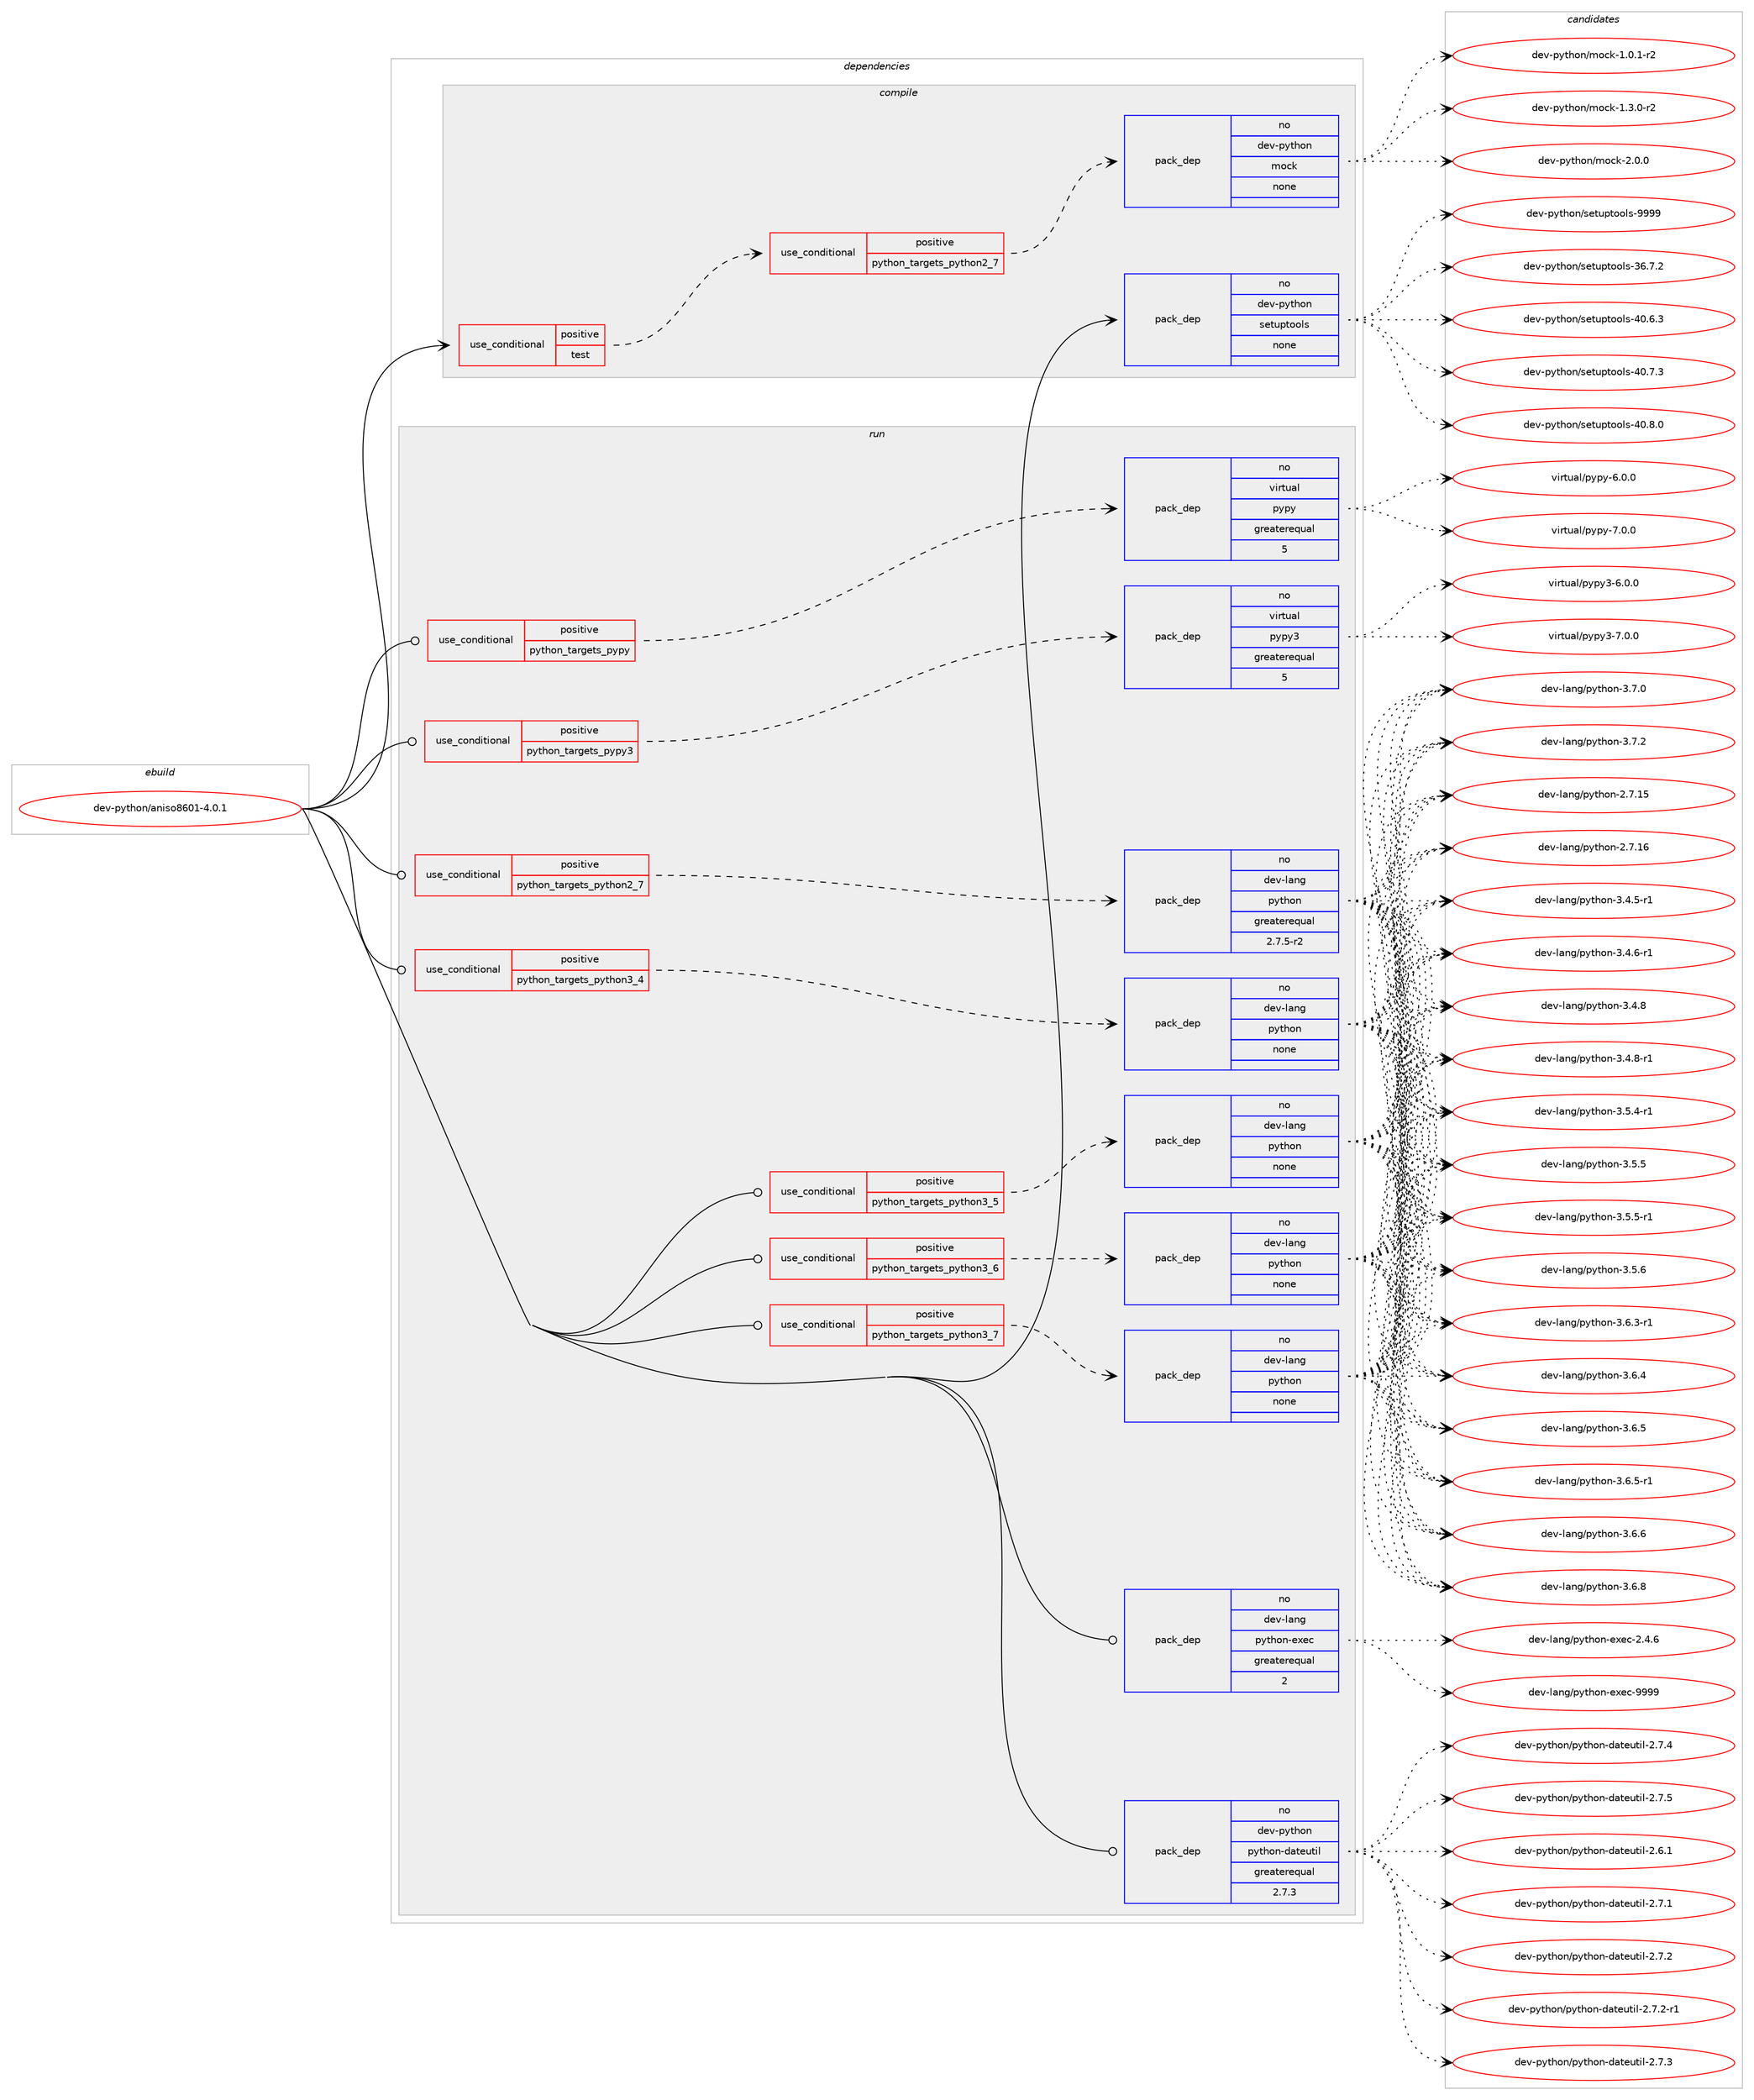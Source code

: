 digraph prolog {

# *************
# Graph options
# *************

newrank=true;
concentrate=true;
compound=true;
graph [rankdir=LR,fontname=Helvetica,fontsize=10,ranksep=1.5];#, ranksep=2.5, nodesep=0.2];
edge  [arrowhead=vee];
node  [fontname=Helvetica,fontsize=10];

# **********
# The ebuild
# **********

subgraph cluster_leftcol {
color=gray;
rank=same;
label=<<i>ebuild</i>>;
id [label="dev-python/aniso8601-4.0.1", color=red, width=4, href="../dev-python/aniso8601-4.0.1.svg"];
}

# ****************
# The dependencies
# ****************

subgraph cluster_midcol {
color=gray;
label=<<i>dependencies</i>>;
subgraph cluster_compile {
fillcolor="#eeeeee";
style=filled;
label=<<i>compile</i>>;
subgraph cond370754 {
dependency1398226 [label=<<TABLE BORDER="0" CELLBORDER="1" CELLSPACING="0" CELLPADDING="4"><TR><TD ROWSPAN="3" CELLPADDING="10">use_conditional</TD></TR><TR><TD>positive</TD></TR><TR><TD>test</TD></TR></TABLE>>, shape=none, color=red];
subgraph cond370755 {
dependency1398227 [label=<<TABLE BORDER="0" CELLBORDER="1" CELLSPACING="0" CELLPADDING="4"><TR><TD ROWSPAN="3" CELLPADDING="10">use_conditional</TD></TR><TR><TD>positive</TD></TR><TR><TD>python_targets_python2_7</TD></TR></TABLE>>, shape=none, color=red];
subgraph pack1004247 {
dependency1398228 [label=<<TABLE BORDER="0" CELLBORDER="1" CELLSPACING="0" CELLPADDING="4" WIDTH="220"><TR><TD ROWSPAN="6" CELLPADDING="30">pack_dep</TD></TR><TR><TD WIDTH="110">no</TD></TR><TR><TD>dev-python</TD></TR><TR><TD>mock</TD></TR><TR><TD>none</TD></TR><TR><TD></TD></TR></TABLE>>, shape=none, color=blue];
}
dependency1398227:e -> dependency1398228:w [weight=20,style="dashed",arrowhead="vee"];
}
dependency1398226:e -> dependency1398227:w [weight=20,style="dashed",arrowhead="vee"];
}
id:e -> dependency1398226:w [weight=20,style="solid",arrowhead="vee"];
subgraph pack1004248 {
dependency1398229 [label=<<TABLE BORDER="0" CELLBORDER="1" CELLSPACING="0" CELLPADDING="4" WIDTH="220"><TR><TD ROWSPAN="6" CELLPADDING="30">pack_dep</TD></TR><TR><TD WIDTH="110">no</TD></TR><TR><TD>dev-python</TD></TR><TR><TD>setuptools</TD></TR><TR><TD>none</TD></TR><TR><TD></TD></TR></TABLE>>, shape=none, color=blue];
}
id:e -> dependency1398229:w [weight=20,style="solid",arrowhead="vee"];
}
subgraph cluster_compileandrun {
fillcolor="#eeeeee";
style=filled;
label=<<i>compile and run</i>>;
}
subgraph cluster_run {
fillcolor="#eeeeee";
style=filled;
label=<<i>run</i>>;
subgraph cond370756 {
dependency1398230 [label=<<TABLE BORDER="0" CELLBORDER="1" CELLSPACING="0" CELLPADDING="4"><TR><TD ROWSPAN="3" CELLPADDING="10">use_conditional</TD></TR><TR><TD>positive</TD></TR><TR><TD>python_targets_pypy</TD></TR></TABLE>>, shape=none, color=red];
subgraph pack1004249 {
dependency1398231 [label=<<TABLE BORDER="0" CELLBORDER="1" CELLSPACING="0" CELLPADDING="4" WIDTH="220"><TR><TD ROWSPAN="6" CELLPADDING="30">pack_dep</TD></TR><TR><TD WIDTH="110">no</TD></TR><TR><TD>virtual</TD></TR><TR><TD>pypy</TD></TR><TR><TD>greaterequal</TD></TR><TR><TD>5</TD></TR></TABLE>>, shape=none, color=blue];
}
dependency1398230:e -> dependency1398231:w [weight=20,style="dashed",arrowhead="vee"];
}
id:e -> dependency1398230:w [weight=20,style="solid",arrowhead="odot"];
subgraph cond370757 {
dependency1398232 [label=<<TABLE BORDER="0" CELLBORDER="1" CELLSPACING="0" CELLPADDING="4"><TR><TD ROWSPAN="3" CELLPADDING="10">use_conditional</TD></TR><TR><TD>positive</TD></TR><TR><TD>python_targets_pypy3</TD></TR></TABLE>>, shape=none, color=red];
subgraph pack1004250 {
dependency1398233 [label=<<TABLE BORDER="0" CELLBORDER="1" CELLSPACING="0" CELLPADDING="4" WIDTH="220"><TR><TD ROWSPAN="6" CELLPADDING="30">pack_dep</TD></TR><TR><TD WIDTH="110">no</TD></TR><TR><TD>virtual</TD></TR><TR><TD>pypy3</TD></TR><TR><TD>greaterequal</TD></TR><TR><TD>5</TD></TR></TABLE>>, shape=none, color=blue];
}
dependency1398232:e -> dependency1398233:w [weight=20,style="dashed",arrowhead="vee"];
}
id:e -> dependency1398232:w [weight=20,style="solid",arrowhead="odot"];
subgraph cond370758 {
dependency1398234 [label=<<TABLE BORDER="0" CELLBORDER="1" CELLSPACING="0" CELLPADDING="4"><TR><TD ROWSPAN="3" CELLPADDING="10">use_conditional</TD></TR><TR><TD>positive</TD></TR><TR><TD>python_targets_python2_7</TD></TR></TABLE>>, shape=none, color=red];
subgraph pack1004251 {
dependency1398235 [label=<<TABLE BORDER="0" CELLBORDER="1" CELLSPACING="0" CELLPADDING="4" WIDTH="220"><TR><TD ROWSPAN="6" CELLPADDING="30">pack_dep</TD></TR><TR><TD WIDTH="110">no</TD></TR><TR><TD>dev-lang</TD></TR><TR><TD>python</TD></TR><TR><TD>greaterequal</TD></TR><TR><TD>2.7.5-r2</TD></TR></TABLE>>, shape=none, color=blue];
}
dependency1398234:e -> dependency1398235:w [weight=20,style="dashed",arrowhead="vee"];
}
id:e -> dependency1398234:w [weight=20,style="solid",arrowhead="odot"];
subgraph cond370759 {
dependency1398236 [label=<<TABLE BORDER="0" CELLBORDER="1" CELLSPACING="0" CELLPADDING="4"><TR><TD ROWSPAN="3" CELLPADDING="10">use_conditional</TD></TR><TR><TD>positive</TD></TR><TR><TD>python_targets_python3_4</TD></TR></TABLE>>, shape=none, color=red];
subgraph pack1004252 {
dependency1398237 [label=<<TABLE BORDER="0" CELLBORDER="1" CELLSPACING="0" CELLPADDING="4" WIDTH="220"><TR><TD ROWSPAN="6" CELLPADDING="30">pack_dep</TD></TR><TR><TD WIDTH="110">no</TD></TR><TR><TD>dev-lang</TD></TR><TR><TD>python</TD></TR><TR><TD>none</TD></TR><TR><TD></TD></TR></TABLE>>, shape=none, color=blue];
}
dependency1398236:e -> dependency1398237:w [weight=20,style="dashed",arrowhead="vee"];
}
id:e -> dependency1398236:w [weight=20,style="solid",arrowhead="odot"];
subgraph cond370760 {
dependency1398238 [label=<<TABLE BORDER="0" CELLBORDER="1" CELLSPACING="0" CELLPADDING="4"><TR><TD ROWSPAN="3" CELLPADDING="10">use_conditional</TD></TR><TR><TD>positive</TD></TR><TR><TD>python_targets_python3_5</TD></TR></TABLE>>, shape=none, color=red];
subgraph pack1004253 {
dependency1398239 [label=<<TABLE BORDER="0" CELLBORDER="1" CELLSPACING="0" CELLPADDING="4" WIDTH="220"><TR><TD ROWSPAN="6" CELLPADDING="30">pack_dep</TD></TR><TR><TD WIDTH="110">no</TD></TR><TR><TD>dev-lang</TD></TR><TR><TD>python</TD></TR><TR><TD>none</TD></TR><TR><TD></TD></TR></TABLE>>, shape=none, color=blue];
}
dependency1398238:e -> dependency1398239:w [weight=20,style="dashed",arrowhead="vee"];
}
id:e -> dependency1398238:w [weight=20,style="solid",arrowhead="odot"];
subgraph cond370761 {
dependency1398240 [label=<<TABLE BORDER="0" CELLBORDER="1" CELLSPACING="0" CELLPADDING="4"><TR><TD ROWSPAN="3" CELLPADDING="10">use_conditional</TD></TR><TR><TD>positive</TD></TR><TR><TD>python_targets_python3_6</TD></TR></TABLE>>, shape=none, color=red];
subgraph pack1004254 {
dependency1398241 [label=<<TABLE BORDER="0" CELLBORDER="1" CELLSPACING="0" CELLPADDING="4" WIDTH="220"><TR><TD ROWSPAN="6" CELLPADDING="30">pack_dep</TD></TR><TR><TD WIDTH="110">no</TD></TR><TR><TD>dev-lang</TD></TR><TR><TD>python</TD></TR><TR><TD>none</TD></TR><TR><TD></TD></TR></TABLE>>, shape=none, color=blue];
}
dependency1398240:e -> dependency1398241:w [weight=20,style="dashed",arrowhead="vee"];
}
id:e -> dependency1398240:w [weight=20,style="solid",arrowhead="odot"];
subgraph cond370762 {
dependency1398242 [label=<<TABLE BORDER="0" CELLBORDER="1" CELLSPACING="0" CELLPADDING="4"><TR><TD ROWSPAN="3" CELLPADDING="10">use_conditional</TD></TR><TR><TD>positive</TD></TR><TR><TD>python_targets_python3_7</TD></TR></TABLE>>, shape=none, color=red];
subgraph pack1004255 {
dependency1398243 [label=<<TABLE BORDER="0" CELLBORDER="1" CELLSPACING="0" CELLPADDING="4" WIDTH="220"><TR><TD ROWSPAN="6" CELLPADDING="30">pack_dep</TD></TR><TR><TD WIDTH="110">no</TD></TR><TR><TD>dev-lang</TD></TR><TR><TD>python</TD></TR><TR><TD>none</TD></TR><TR><TD></TD></TR></TABLE>>, shape=none, color=blue];
}
dependency1398242:e -> dependency1398243:w [weight=20,style="dashed",arrowhead="vee"];
}
id:e -> dependency1398242:w [weight=20,style="solid",arrowhead="odot"];
subgraph pack1004256 {
dependency1398244 [label=<<TABLE BORDER="0" CELLBORDER="1" CELLSPACING="0" CELLPADDING="4" WIDTH="220"><TR><TD ROWSPAN="6" CELLPADDING="30">pack_dep</TD></TR><TR><TD WIDTH="110">no</TD></TR><TR><TD>dev-lang</TD></TR><TR><TD>python-exec</TD></TR><TR><TD>greaterequal</TD></TR><TR><TD>2</TD></TR></TABLE>>, shape=none, color=blue];
}
id:e -> dependency1398244:w [weight=20,style="solid",arrowhead="odot"];
subgraph pack1004257 {
dependency1398245 [label=<<TABLE BORDER="0" CELLBORDER="1" CELLSPACING="0" CELLPADDING="4" WIDTH="220"><TR><TD ROWSPAN="6" CELLPADDING="30">pack_dep</TD></TR><TR><TD WIDTH="110">no</TD></TR><TR><TD>dev-python</TD></TR><TR><TD>python-dateutil</TD></TR><TR><TD>greaterequal</TD></TR><TR><TD>2.7.3</TD></TR></TABLE>>, shape=none, color=blue];
}
id:e -> dependency1398245:w [weight=20,style="solid",arrowhead="odot"];
}
}

# **************
# The candidates
# **************

subgraph cluster_choices {
rank=same;
color=gray;
label=<<i>candidates</i>>;

subgraph choice1004247 {
color=black;
nodesep=1;
choice1001011184511212111610411111047109111991074549464846494511450 [label="dev-python/mock-1.0.1-r2", color=red, width=4,href="../dev-python/mock-1.0.1-r2.svg"];
choice1001011184511212111610411111047109111991074549465146484511450 [label="dev-python/mock-1.3.0-r2", color=red, width=4,href="../dev-python/mock-1.3.0-r2.svg"];
choice100101118451121211161041111104710911199107455046484648 [label="dev-python/mock-2.0.0", color=red, width=4,href="../dev-python/mock-2.0.0.svg"];
dependency1398228:e -> choice1001011184511212111610411111047109111991074549464846494511450:w [style=dotted,weight="100"];
dependency1398228:e -> choice1001011184511212111610411111047109111991074549465146484511450:w [style=dotted,weight="100"];
dependency1398228:e -> choice100101118451121211161041111104710911199107455046484648:w [style=dotted,weight="100"];
}
subgraph choice1004248 {
color=black;
nodesep=1;
choice100101118451121211161041111104711510111611711211611111110811545515446554650 [label="dev-python/setuptools-36.7.2", color=red, width=4,href="../dev-python/setuptools-36.7.2.svg"];
choice100101118451121211161041111104711510111611711211611111110811545524846544651 [label="dev-python/setuptools-40.6.3", color=red, width=4,href="../dev-python/setuptools-40.6.3.svg"];
choice100101118451121211161041111104711510111611711211611111110811545524846554651 [label="dev-python/setuptools-40.7.3", color=red, width=4,href="../dev-python/setuptools-40.7.3.svg"];
choice100101118451121211161041111104711510111611711211611111110811545524846564648 [label="dev-python/setuptools-40.8.0", color=red, width=4,href="../dev-python/setuptools-40.8.0.svg"];
choice10010111845112121116104111110471151011161171121161111111081154557575757 [label="dev-python/setuptools-9999", color=red, width=4,href="../dev-python/setuptools-9999.svg"];
dependency1398229:e -> choice100101118451121211161041111104711510111611711211611111110811545515446554650:w [style=dotted,weight="100"];
dependency1398229:e -> choice100101118451121211161041111104711510111611711211611111110811545524846544651:w [style=dotted,weight="100"];
dependency1398229:e -> choice100101118451121211161041111104711510111611711211611111110811545524846554651:w [style=dotted,weight="100"];
dependency1398229:e -> choice100101118451121211161041111104711510111611711211611111110811545524846564648:w [style=dotted,weight="100"];
dependency1398229:e -> choice10010111845112121116104111110471151011161171121161111111081154557575757:w [style=dotted,weight="100"];
}
subgraph choice1004249 {
color=black;
nodesep=1;
choice1181051141161179710847112121112121455446484648 [label="virtual/pypy-6.0.0", color=red, width=4,href="../virtual/pypy-6.0.0.svg"];
choice1181051141161179710847112121112121455546484648 [label="virtual/pypy-7.0.0", color=red, width=4,href="../virtual/pypy-7.0.0.svg"];
dependency1398231:e -> choice1181051141161179710847112121112121455446484648:w [style=dotted,weight="100"];
dependency1398231:e -> choice1181051141161179710847112121112121455546484648:w [style=dotted,weight="100"];
}
subgraph choice1004250 {
color=black;
nodesep=1;
choice118105114116117971084711212111212151455446484648 [label="virtual/pypy3-6.0.0", color=red, width=4,href="../virtual/pypy3-6.0.0.svg"];
choice118105114116117971084711212111212151455546484648 [label="virtual/pypy3-7.0.0", color=red, width=4,href="../virtual/pypy3-7.0.0.svg"];
dependency1398233:e -> choice118105114116117971084711212111212151455446484648:w [style=dotted,weight="100"];
dependency1398233:e -> choice118105114116117971084711212111212151455546484648:w [style=dotted,weight="100"];
}
subgraph choice1004251 {
color=black;
nodesep=1;
choice10010111845108971101034711212111610411111045504655464953 [label="dev-lang/python-2.7.15", color=red, width=4,href="../dev-lang/python-2.7.15.svg"];
choice10010111845108971101034711212111610411111045504655464954 [label="dev-lang/python-2.7.16", color=red, width=4,href="../dev-lang/python-2.7.16.svg"];
choice1001011184510897110103471121211161041111104551465246534511449 [label="dev-lang/python-3.4.5-r1", color=red, width=4,href="../dev-lang/python-3.4.5-r1.svg"];
choice1001011184510897110103471121211161041111104551465246544511449 [label="dev-lang/python-3.4.6-r1", color=red, width=4,href="../dev-lang/python-3.4.6-r1.svg"];
choice100101118451089711010347112121116104111110455146524656 [label="dev-lang/python-3.4.8", color=red, width=4,href="../dev-lang/python-3.4.8.svg"];
choice1001011184510897110103471121211161041111104551465246564511449 [label="dev-lang/python-3.4.8-r1", color=red, width=4,href="../dev-lang/python-3.4.8-r1.svg"];
choice1001011184510897110103471121211161041111104551465346524511449 [label="dev-lang/python-3.5.4-r1", color=red, width=4,href="../dev-lang/python-3.5.4-r1.svg"];
choice100101118451089711010347112121116104111110455146534653 [label="dev-lang/python-3.5.5", color=red, width=4,href="../dev-lang/python-3.5.5.svg"];
choice1001011184510897110103471121211161041111104551465346534511449 [label="dev-lang/python-3.5.5-r1", color=red, width=4,href="../dev-lang/python-3.5.5-r1.svg"];
choice100101118451089711010347112121116104111110455146534654 [label="dev-lang/python-3.5.6", color=red, width=4,href="../dev-lang/python-3.5.6.svg"];
choice1001011184510897110103471121211161041111104551465446514511449 [label="dev-lang/python-3.6.3-r1", color=red, width=4,href="../dev-lang/python-3.6.3-r1.svg"];
choice100101118451089711010347112121116104111110455146544652 [label="dev-lang/python-3.6.4", color=red, width=4,href="../dev-lang/python-3.6.4.svg"];
choice100101118451089711010347112121116104111110455146544653 [label="dev-lang/python-3.6.5", color=red, width=4,href="../dev-lang/python-3.6.5.svg"];
choice1001011184510897110103471121211161041111104551465446534511449 [label="dev-lang/python-3.6.5-r1", color=red, width=4,href="../dev-lang/python-3.6.5-r1.svg"];
choice100101118451089711010347112121116104111110455146544654 [label="dev-lang/python-3.6.6", color=red, width=4,href="../dev-lang/python-3.6.6.svg"];
choice100101118451089711010347112121116104111110455146544656 [label="dev-lang/python-3.6.8", color=red, width=4,href="../dev-lang/python-3.6.8.svg"];
choice100101118451089711010347112121116104111110455146554648 [label="dev-lang/python-3.7.0", color=red, width=4,href="../dev-lang/python-3.7.0.svg"];
choice100101118451089711010347112121116104111110455146554650 [label="dev-lang/python-3.7.2", color=red, width=4,href="../dev-lang/python-3.7.2.svg"];
dependency1398235:e -> choice10010111845108971101034711212111610411111045504655464953:w [style=dotted,weight="100"];
dependency1398235:e -> choice10010111845108971101034711212111610411111045504655464954:w [style=dotted,weight="100"];
dependency1398235:e -> choice1001011184510897110103471121211161041111104551465246534511449:w [style=dotted,weight="100"];
dependency1398235:e -> choice1001011184510897110103471121211161041111104551465246544511449:w [style=dotted,weight="100"];
dependency1398235:e -> choice100101118451089711010347112121116104111110455146524656:w [style=dotted,weight="100"];
dependency1398235:e -> choice1001011184510897110103471121211161041111104551465246564511449:w [style=dotted,weight="100"];
dependency1398235:e -> choice1001011184510897110103471121211161041111104551465346524511449:w [style=dotted,weight="100"];
dependency1398235:e -> choice100101118451089711010347112121116104111110455146534653:w [style=dotted,weight="100"];
dependency1398235:e -> choice1001011184510897110103471121211161041111104551465346534511449:w [style=dotted,weight="100"];
dependency1398235:e -> choice100101118451089711010347112121116104111110455146534654:w [style=dotted,weight="100"];
dependency1398235:e -> choice1001011184510897110103471121211161041111104551465446514511449:w [style=dotted,weight="100"];
dependency1398235:e -> choice100101118451089711010347112121116104111110455146544652:w [style=dotted,weight="100"];
dependency1398235:e -> choice100101118451089711010347112121116104111110455146544653:w [style=dotted,weight="100"];
dependency1398235:e -> choice1001011184510897110103471121211161041111104551465446534511449:w [style=dotted,weight="100"];
dependency1398235:e -> choice100101118451089711010347112121116104111110455146544654:w [style=dotted,weight="100"];
dependency1398235:e -> choice100101118451089711010347112121116104111110455146544656:w [style=dotted,weight="100"];
dependency1398235:e -> choice100101118451089711010347112121116104111110455146554648:w [style=dotted,weight="100"];
dependency1398235:e -> choice100101118451089711010347112121116104111110455146554650:w [style=dotted,weight="100"];
}
subgraph choice1004252 {
color=black;
nodesep=1;
choice10010111845108971101034711212111610411111045504655464953 [label="dev-lang/python-2.7.15", color=red, width=4,href="../dev-lang/python-2.7.15.svg"];
choice10010111845108971101034711212111610411111045504655464954 [label="dev-lang/python-2.7.16", color=red, width=4,href="../dev-lang/python-2.7.16.svg"];
choice1001011184510897110103471121211161041111104551465246534511449 [label="dev-lang/python-3.4.5-r1", color=red, width=4,href="../dev-lang/python-3.4.5-r1.svg"];
choice1001011184510897110103471121211161041111104551465246544511449 [label="dev-lang/python-3.4.6-r1", color=red, width=4,href="../dev-lang/python-3.4.6-r1.svg"];
choice100101118451089711010347112121116104111110455146524656 [label="dev-lang/python-3.4.8", color=red, width=4,href="../dev-lang/python-3.4.8.svg"];
choice1001011184510897110103471121211161041111104551465246564511449 [label="dev-lang/python-3.4.8-r1", color=red, width=4,href="../dev-lang/python-3.4.8-r1.svg"];
choice1001011184510897110103471121211161041111104551465346524511449 [label="dev-lang/python-3.5.4-r1", color=red, width=4,href="../dev-lang/python-3.5.4-r1.svg"];
choice100101118451089711010347112121116104111110455146534653 [label="dev-lang/python-3.5.5", color=red, width=4,href="../dev-lang/python-3.5.5.svg"];
choice1001011184510897110103471121211161041111104551465346534511449 [label="dev-lang/python-3.5.5-r1", color=red, width=4,href="../dev-lang/python-3.5.5-r1.svg"];
choice100101118451089711010347112121116104111110455146534654 [label="dev-lang/python-3.5.6", color=red, width=4,href="../dev-lang/python-3.5.6.svg"];
choice1001011184510897110103471121211161041111104551465446514511449 [label="dev-lang/python-3.6.3-r1", color=red, width=4,href="../dev-lang/python-3.6.3-r1.svg"];
choice100101118451089711010347112121116104111110455146544652 [label="dev-lang/python-3.6.4", color=red, width=4,href="../dev-lang/python-3.6.4.svg"];
choice100101118451089711010347112121116104111110455146544653 [label="dev-lang/python-3.6.5", color=red, width=4,href="../dev-lang/python-3.6.5.svg"];
choice1001011184510897110103471121211161041111104551465446534511449 [label="dev-lang/python-3.6.5-r1", color=red, width=4,href="../dev-lang/python-3.6.5-r1.svg"];
choice100101118451089711010347112121116104111110455146544654 [label="dev-lang/python-3.6.6", color=red, width=4,href="../dev-lang/python-3.6.6.svg"];
choice100101118451089711010347112121116104111110455146544656 [label="dev-lang/python-3.6.8", color=red, width=4,href="../dev-lang/python-3.6.8.svg"];
choice100101118451089711010347112121116104111110455146554648 [label="dev-lang/python-3.7.0", color=red, width=4,href="../dev-lang/python-3.7.0.svg"];
choice100101118451089711010347112121116104111110455146554650 [label="dev-lang/python-3.7.2", color=red, width=4,href="../dev-lang/python-3.7.2.svg"];
dependency1398237:e -> choice10010111845108971101034711212111610411111045504655464953:w [style=dotted,weight="100"];
dependency1398237:e -> choice10010111845108971101034711212111610411111045504655464954:w [style=dotted,weight="100"];
dependency1398237:e -> choice1001011184510897110103471121211161041111104551465246534511449:w [style=dotted,weight="100"];
dependency1398237:e -> choice1001011184510897110103471121211161041111104551465246544511449:w [style=dotted,weight="100"];
dependency1398237:e -> choice100101118451089711010347112121116104111110455146524656:w [style=dotted,weight="100"];
dependency1398237:e -> choice1001011184510897110103471121211161041111104551465246564511449:w [style=dotted,weight="100"];
dependency1398237:e -> choice1001011184510897110103471121211161041111104551465346524511449:w [style=dotted,weight="100"];
dependency1398237:e -> choice100101118451089711010347112121116104111110455146534653:w [style=dotted,weight="100"];
dependency1398237:e -> choice1001011184510897110103471121211161041111104551465346534511449:w [style=dotted,weight="100"];
dependency1398237:e -> choice100101118451089711010347112121116104111110455146534654:w [style=dotted,weight="100"];
dependency1398237:e -> choice1001011184510897110103471121211161041111104551465446514511449:w [style=dotted,weight="100"];
dependency1398237:e -> choice100101118451089711010347112121116104111110455146544652:w [style=dotted,weight="100"];
dependency1398237:e -> choice100101118451089711010347112121116104111110455146544653:w [style=dotted,weight="100"];
dependency1398237:e -> choice1001011184510897110103471121211161041111104551465446534511449:w [style=dotted,weight="100"];
dependency1398237:e -> choice100101118451089711010347112121116104111110455146544654:w [style=dotted,weight="100"];
dependency1398237:e -> choice100101118451089711010347112121116104111110455146544656:w [style=dotted,weight="100"];
dependency1398237:e -> choice100101118451089711010347112121116104111110455146554648:w [style=dotted,weight="100"];
dependency1398237:e -> choice100101118451089711010347112121116104111110455146554650:w [style=dotted,weight="100"];
}
subgraph choice1004253 {
color=black;
nodesep=1;
choice10010111845108971101034711212111610411111045504655464953 [label="dev-lang/python-2.7.15", color=red, width=4,href="../dev-lang/python-2.7.15.svg"];
choice10010111845108971101034711212111610411111045504655464954 [label="dev-lang/python-2.7.16", color=red, width=4,href="../dev-lang/python-2.7.16.svg"];
choice1001011184510897110103471121211161041111104551465246534511449 [label="dev-lang/python-3.4.5-r1", color=red, width=4,href="../dev-lang/python-3.4.5-r1.svg"];
choice1001011184510897110103471121211161041111104551465246544511449 [label="dev-lang/python-3.4.6-r1", color=red, width=4,href="../dev-lang/python-3.4.6-r1.svg"];
choice100101118451089711010347112121116104111110455146524656 [label="dev-lang/python-3.4.8", color=red, width=4,href="../dev-lang/python-3.4.8.svg"];
choice1001011184510897110103471121211161041111104551465246564511449 [label="dev-lang/python-3.4.8-r1", color=red, width=4,href="../dev-lang/python-3.4.8-r1.svg"];
choice1001011184510897110103471121211161041111104551465346524511449 [label="dev-lang/python-3.5.4-r1", color=red, width=4,href="../dev-lang/python-3.5.4-r1.svg"];
choice100101118451089711010347112121116104111110455146534653 [label="dev-lang/python-3.5.5", color=red, width=4,href="../dev-lang/python-3.5.5.svg"];
choice1001011184510897110103471121211161041111104551465346534511449 [label="dev-lang/python-3.5.5-r1", color=red, width=4,href="../dev-lang/python-3.5.5-r1.svg"];
choice100101118451089711010347112121116104111110455146534654 [label="dev-lang/python-3.5.6", color=red, width=4,href="../dev-lang/python-3.5.6.svg"];
choice1001011184510897110103471121211161041111104551465446514511449 [label="dev-lang/python-3.6.3-r1", color=red, width=4,href="../dev-lang/python-3.6.3-r1.svg"];
choice100101118451089711010347112121116104111110455146544652 [label="dev-lang/python-3.6.4", color=red, width=4,href="../dev-lang/python-3.6.4.svg"];
choice100101118451089711010347112121116104111110455146544653 [label="dev-lang/python-3.6.5", color=red, width=4,href="../dev-lang/python-3.6.5.svg"];
choice1001011184510897110103471121211161041111104551465446534511449 [label="dev-lang/python-3.6.5-r1", color=red, width=4,href="../dev-lang/python-3.6.5-r1.svg"];
choice100101118451089711010347112121116104111110455146544654 [label="dev-lang/python-3.6.6", color=red, width=4,href="../dev-lang/python-3.6.6.svg"];
choice100101118451089711010347112121116104111110455146544656 [label="dev-lang/python-3.6.8", color=red, width=4,href="../dev-lang/python-3.6.8.svg"];
choice100101118451089711010347112121116104111110455146554648 [label="dev-lang/python-3.7.0", color=red, width=4,href="../dev-lang/python-3.7.0.svg"];
choice100101118451089711010347112121116104111110455146554650 [label="dev-lang/python-3.7.2", color=red, width=4,href="../dev-lang/python-3.7.2.svg"];
dependency1398239:e -> choice10010111845108971101034711212111610411111045504655464953:w [style=dotted,weight="100"];
dependency1398239:e -> choice10010111845108971101034711212111610411111045504655464954:w [style=dotted,weight="100"];
dependency1398239:e -> choice1001011184510897110103471121211161041111104551465246534511449:w [style=dotted,weight="100"];
dependency1398239:e -> choice1001011184510897110103471121211161041111104551465246544511449:w [style=dotted,weight="100"];
dependency1398239:e -> choice100101118451089711010347112121116104111110455146524656:w [style=dotted,weight="100"];
dependency1398239:e -> choice1001011184510897110103471121211161041111104551465246564511449:w [style=dotted,weight="100"];
dependency1398239:e -> choice1001011184510897110103471121211161041111104551465346524511449:w [style=dotted,weight="100"];
dependency1398239:e -> choice100101118451089711010347112121116104111110455146534653:w [style=dotted,weight="100"];
dependency1398239:e -> choice1001011184510897110103471121211161041111104551465346534511449:w [style=dotted,weight="100"];
dependency1398239:e -> choice100101118451089711010347112121116104111110455146534654:w [style=dotted,weight="100"];
dependency1398239:e -> choice1001011184510897110103471121211161041111104551465446514511449:w [style=dotted,weight="100"];
dependency1398239:e -> choice100101118451089711010347112121116104111110455146544652:w [style=dotted,weight="100"];
dependency1398239:e -> choice100101118451089711010347112121116104111110455146544653:w [style=dotted,weight="100"];
dependency1398239:e -> choice1001011184510897110103471121211161041111104551465446534511449:w [style=dotted,weight="100"];
dependency1398239:e -> choice100101118451089711010347112121116104111110455146544654:w [style=dotted,weight="100"];
dependency1398239:e -> choice100101118451089711010347112121116104111110455146544656:w [style=dotted,weight="100"];
dependency1398239:e -> choice100101118451089711010347112121116104111110455146554648:w [style=dotted,weight="100"];
dependency1398239:e -> choice100101118451089711010347112121116104111110455146554650:w [style=dotted,weight="100"];
}
subgraph choice1004254 {
color=black;
nodesep=1;
choice10010111845108971101034711212111610411111045504655464953 [label="dev-lang/python-2.7.15", color=red, width=4,href="../dev-lang/python-2.7.15.svg"];
choice10010111845108971101034711212111610411111045504655464954 [label="dev-lang/python-2.7.16", color=red, width=4,href="../dev-lang/python-2.7.16.svg"];
choice1001011184510897110103471121211161041111104551465246534511449 [label="dev-lang/python-3.4.5-r1", color=red, width=4,href="../dev-lang/python-3.4.5-r1.svg"];
choice1001011184510897110103471121211161041111104551465246544511449 [label="dev-lang/python-3.4.6-r1", color=red, width=4,href="../dev-lang/python-3.4.6-r1.svg"];
choice100101118451089711010347112121116104111110455146524656 [label="dev-lang/python-3.4.8", color=red, width=4,href="../dev-lang/python-3.4.8.svg"];
choice1001011184510897110103471121211161041111104551465246564511449 [label="dev-lang/python-3.4.8-r1", color=red, width=4,href="../dev-lang/python-3.4.8-r1.svg"];
choice1001011184510897110103471121211161041111104551465346524511449 [label="dev-lang/python-3.5.4-r1", color=red, width=4,href="../dev-lang/python-3.5.4-r1.svg"];
choice100101118451089711010347112121116104111110455146534653 [label="dev-lang/python-3.5.5", color=red, width=4,href="../dev-lang/python-3.5.5.svg"];
choice1001011184510897110103471121211161041111104551465346534511449 [label="dev-lang/python-3.5.5-r1", color=red, width=4,href="../dev-lang/python-3.5.5-r1.svg"];
choice100101118451089711010347112121116104111110455146534654 [label="dev-lang/python-3.5.6", color=red, width=4,href="../dev-lang/python-3.5.6.svg"];
choice1001011184510897110103471121211161041111104551465446514511449 [label="dev-lang/python-3.6.3-r1", color=red, width=4,href="../dev-lang/python-3.6.3-r1.svg"];
choice100101118451089711010347112121116104111110455146544652 [label="dev-lang/python-3.6.4", color=red, width=4,href="../dev-lang/python-3.6.4.svg"];
choice100101118451089711010347112121116104111110455146544653 [label="dev-lang/python-3.6.5", color=red, width=4,href="../dev-lang/python-3.6.5.svg"];
choice1001011184510897110103471121211161041111104551465446534511449 [label="dev-lang/python-3.6.5-r1", color=red, width=4,href="../dev-lang/python-3.6.5-r1.svg"];
choice100101118451089711010347112121116104111110455146544654 [label="dev-lang/python-3.6.6", color=red, width=4,href="../dev-lang/python-3.6.6.svg"];
choice100101118451089711010347112121116104111110455146544656 [label="dev-lang/python-3.6.8", color=red, width=4,href="../dev-lang/python-3.6.8.svg"];
choice100101118451089711010347112121116104111110455146554648 [label="dev-lang/python-3.7.0", color=red, width=4,href="../dev-lang/python-3.7.0.svg"];
choice100101118451089711010347112121116104111110455146554650 [label="dev-lang/python-3.7.2", color=red, width=4,href="../dev-lang/python-3.7.2.svg"];
dependency1398241:e -> choice10010111845108971101034711212111610411111045504655464953:w [style=dotted,weight="100"];
dependency1398241:e -> choice10010111845108971101034711212111610411111045504655464954:w [style=dotted,weight="100"];
dependency1398241:e -> choice1001011184510897110103471121211161041111104551465246534511449:w [style=dotted,weight="100"];
dependency1398241:e -> choice1001011184510897110103471121211161041111104551465246544511449:w [style=dotted,weight="100"];
dependency1398241:e -> choice100101118451089711010347112121116104111110455146524656:w [style=dotted,weight="100"];
dependency1398241:e -> choice1001011184510897110103471121211161041111104551465246564511449:w [style=dotted,weight="100"];
dependency1398241:e -> choice1001011184510897110103471121211161041111104551465346524511449:w [style=dotted,weight="100"];
dependency1398241:e -> choice100101118451089711010347112121116104111110455146534653:w [style=dotted,weight="100"];
dependency1398241:e -> choice1001011184510897110103471121211161041111104551465346534511449:w [style=dotted,weight="100"];
dependency1398241:e -> choice100101118451089711010347112121116104111110455146534654:w [style=dotted,weight="100"];
dependency1398241:e -> choice1001011184510897110103471121211161041111104551465446514511449:w [style=dotted,weight="100"];
dependency1398241:e -> choice100101118451089711010347112121116104111110455146544652:w [style=dotted,weight="100"];
dependency1398241:e -> choice100101118451089711010347112121116104111110455146544653:w [style=dotted,weight="100"];
dependency1398241:e -> choice1001011184510897110103471121211161041111104551465446534511449:w [style=dotted,weight="100"];
dependency1398241:e -> choice100101118451089711010347112121116104111110455146544654:w [style=dotted,weight="100"];
dependency1398241:e -> choice100101118451089711010347112121116104111110455146544656:w [style=dotted,weight="100"];
dependency1398241:e -> choice100101118451089711010347112121116104111110455146554648:w [style=dotted,weight="100"];
dependency1398241:e -> choice100101118451089711010347112121116104111110455146554650:w [style=dotted,weight="100"];
}
subgraph choice1004255 {
color=black;
nodesep=1;
choice10010111845108971101034711212111610411111045504655464953 [label="dev-lang/python-2.7.15", color=red, width=4,href="../dev-lang/python-2.7.15.svg"];
choice10010111845108971101034711212111610411111045504655464954 [label="dev-lang/python-2.7.16", color=red, width=4,href="../dev-lang/python-2.7.16.svg"];
choice1001011184510897110103471121211161041111104551465246534511449 [label="dev-lang/python-3.4.5-r1", color=red, width=4,href="../dev-lang/python-3.4.5-r1.svg"];
choice1001011184510897110103471121211161041111104551465246544511449 [label="dev-lang/python-3.4.6-r1", color=red, width=4,href="../dev-lang/python-3.4.6-r1.svg"];
choice100101118451089711010347112121116104111110455146524656 [label="dev-lang/python-3.4.8", color=red, width=4,href="../dev-lang/python-3.4.8.svg"];
choice1001011184510897110103471121211161041111104551465246564511449 [label="dev-lang/python-3.4.8-r1", color=red, width=4,href="../dev-lang/python-3.4.8-r1.svg"];
choice1001011184510897110103471121211161041111104551465346524511449 [label="dev-lang/python-3.5.4-r1", color=red, width=4,href="../dev-lang/python-3.5.4-r1.svg"];
choice100101118451089711010347112121116104111110455146534653 [label="dev-lang/python-3.5.5", color=red, width=4,href="../dev-lang/python-3.5.5.svg"];
choice1001011184510897110103471121211161041111104551465346534511449 [label="dev-lang/python-3.5.5-r1", color=red, width=4,href="../dev-lang/python-3.5.5-r1.svg"];
choice100101118451089711010347112121116104111110455146534654 [label="dev-lang/python-3.5.6", color=red, width=4,href="../dev-lang/python-3.5.6.svg"];
choice1001011184510897110103471121211161041111104551465446514511449 [label="dev-lang/python-3.6.3-r1", color=red, width=4,href="../dev-lang/python-3.6.3-r1.svg"];
choice100101118451089711010347112121116104111110455146544652 [label="dev-lang/python-3.6.4", color=red, width=4,href="../dev-lang/python-3.6.4.svg"];
choice100101118451089711010347112121116104111110455146544653 [label="dev-lang/python-3.6.5", color=red, width=4,href="../dev-lang/python-3.6.5.svg"];
choice1001011184510897110103471121211161041111104551465446534511449 [label="dev-lang/python-3.6.5-r1", color=red, width=4,href="../dev-lang/python-3.6.5-r1.svg"];
choice100101118451089711010347112121116104111110455146544654 [label="dev-lang/python-3.6.6", color=red, width=4,href="../dev-lang/python-3.6.6.svg"];
choice100101118451089711010347112121116104111110455146544656 [label="dev-lang/python-3.6.8", color=red, width=4,href="../dev-lang/python-3.6.8.svg"];
choice100101118451089711010347112121116104111110455146554648 [label="dev-lang/python-3.7.0", color=red, width=4,href="../dev-lang/python-3.7.0.svg"];
choice100101118451089711010347112121116104111110455146554650 [label="dev-lang/python-3.7.2", color=red, width=4,href="../dev-lang/python-3.7.2.svg"];
dependency1398243:e -> choice10010111845108971101034711212111610411111045504655464953:w [style=dotted,weight="100"];
dependency1398243:e -> choice10010111845108971101034711212111610411111045504655464954:w [style=dotted,weight="100"];
dependency1398243:e -> choice1001011184510897110103471121211161041111104551465246534511449:w [style=dotted,weight="100"];
dependency1398243:e -> choice1001011184510897110103471121211161041111104551465246544511449:w [style=dotted,weight="100"];
dependency1398243:e -> choice100101118451089711010347112121116104111110455146524656:w [style=dotted,weight="100"];
dependency1398243:e -> choice1001011184510897110103471121211161041111104551465246564511449:w [style=dotted,weight="100"];
dependency1398243:e -> choice1001011184510897110103471121211161041111104551465346524511449:w [style=dotted,weight="100"];
dependency1398243:e -> choice100101118451089711010347112121116104111110455146534653:w [style=dotted,weight="100"];
dependency1398243:e -> choice1001011184510897110103471121211161041111104551465346534511449:w [style=dotted,weight="100"];
dependency1398243:e -> choice100101118451089711010347112121116104111110455146534654:w [style=dotted,weight="100"];
dependency1398243:e -> choice1001011184510897110103471121211161041111104551465446514511449:w [style=dotted,weight="100"];
dependency1398243:e -> choice100101118451089711010347112121116104111110455146544652:w [style=dotted,weight="100"];
dependency1398243:e -> choice100101118451089711010347112121116104111110455146544653:w [style=dotted,weight="100"];
dependency1398243:e -> choice1001011184510897110103471121211161041111104551465446534511449:w [style=dotted,weight="100"];
dependency1398243:e -> choice100101118451089711010347112121116104111110455146544654:w [style=dotted,weight="100"];
dependency1398243:e -> choice100101118451089711010347112121116104111110455146544656:w [style=dotted,weight="100"];
dependency1398243:e -> choice100101118451089711010347112121116104111110455146554648:w [style=dotted,weight="100"];
dependency1398243:e -> choice100101118451089711010347112121116104111110455146554650:w [style=dotted,weight="100"];
}
subgraph choice1004256 {
color=black;
nodesep=1;
choice1001011184510897110103471121211161041111104510112010199455046524654 [label="dev-lang/python-exec-2.4.6", color=red, width=4,href="../dev-lang/python-exec-2.4.6.svg"];
choice10010111845108971101034711212111610411111045101120101994557575757 [label="dev-lang/python-exec-9999", color=red, width=4,href="../dev-lang/python-exec-9999.svg"];
dependency1398244:e -> choice1001011184510897110103471121211161041111104510112010199455046524654:w [style=dotted,weight="100"];
dependency1398244:e -> choice10010111845108971101034711212111610411111045101120101994557575757:w [style=dotted,weight="100"];
}
subgraph choice1004257 {
color=black;
nodesep=1;
choice10010111845112121116104111110471121211161041111104510097116101117116105108455046544649 [label="dev-python/python-dateutil-2.6.1", color=red, width=4,href="../dev-python/python-dateutil-2.6.1.svg"];
choice10010111845112121116104111110471121211161041111104510097116101117116105108455046554649 [label="dev-python/python-dateutil-2.7.1", color=red, width=4,href="../dev-python/python-dateutil-2.7.1.svg"];
choice10010111845112121116104111110471121211161041111104510097116101117116105108455046554650 [label="dev-python/python-dateutil-2.7.2", color=red, width=4,href="../dev-python/python-dateutil-2.7.2.svg"];
choice100101118451121211161041111104711212111610411111045100971161011171161051084550465546504511449 [label="dev-python/python-dateutil-2.7.2-r1", color=red, width=4,href="../dev-python/python-dateutil-2.7.2-r1.svg"];
choice10010111845112121116104111110471121211161041111104510097116101117116105108455046554651 [label="dev-python/python-dateutil-2.7.3", color=red, width=4,href="../dev-python/python-dateutil-2.7.3.svg"];
choice10010111845112121116104111110471121211161041111104510097116101117116105108455046554652 [label="dev-python/python-dateutil-2.7.4", color=red, width=4,href="../dev-python/python-dateutil-2.7.4.svg"];
choice10010111845112121116104111110471121211161041111104510097116101117116105108455046554653 [label="dev-python/python-dateutil-2.7.5", color=red, width=4,href="../dev-python/python-dateutil-2.7.5.svg"];
dependency1398245:e -> choice10010111845112121116104111110471121211161041111104510097116101117116105108455046544649:w [style=dotted,weight="100"];
dependency1398245:e -> choice10010111845112121116104111110471121211161041111104510097116101117116105108455046554649:w [style=dotted,weight="100"];
dependency1398245:e -> choice10010111845112121116104111110471121211161041111104510097116101117116105108455046554650:w [style=dotted,weight="100"];
dependency1398245:e -> choice100101118451121211161041111104711212111610411111045100971161011171161051084550465546504511449:w [style=dotted,weight="100"];
dependency1398245:e -> choice10010111845112121116104111110471121211161041111104510097116101117116105108455046554651:w [style=dotted,weight="100"];
dependency1398245:e -> choice10010111845112121116104111110471121211161041111104510097116101117116105108455046554652:w [style=dotted,weight="100"];
dependency1398245:e -> choice10010111845112121116104111110471121211161041111104510097116101117116105108455046554653:w [style=dotted,weight="100"];
}
}

}
